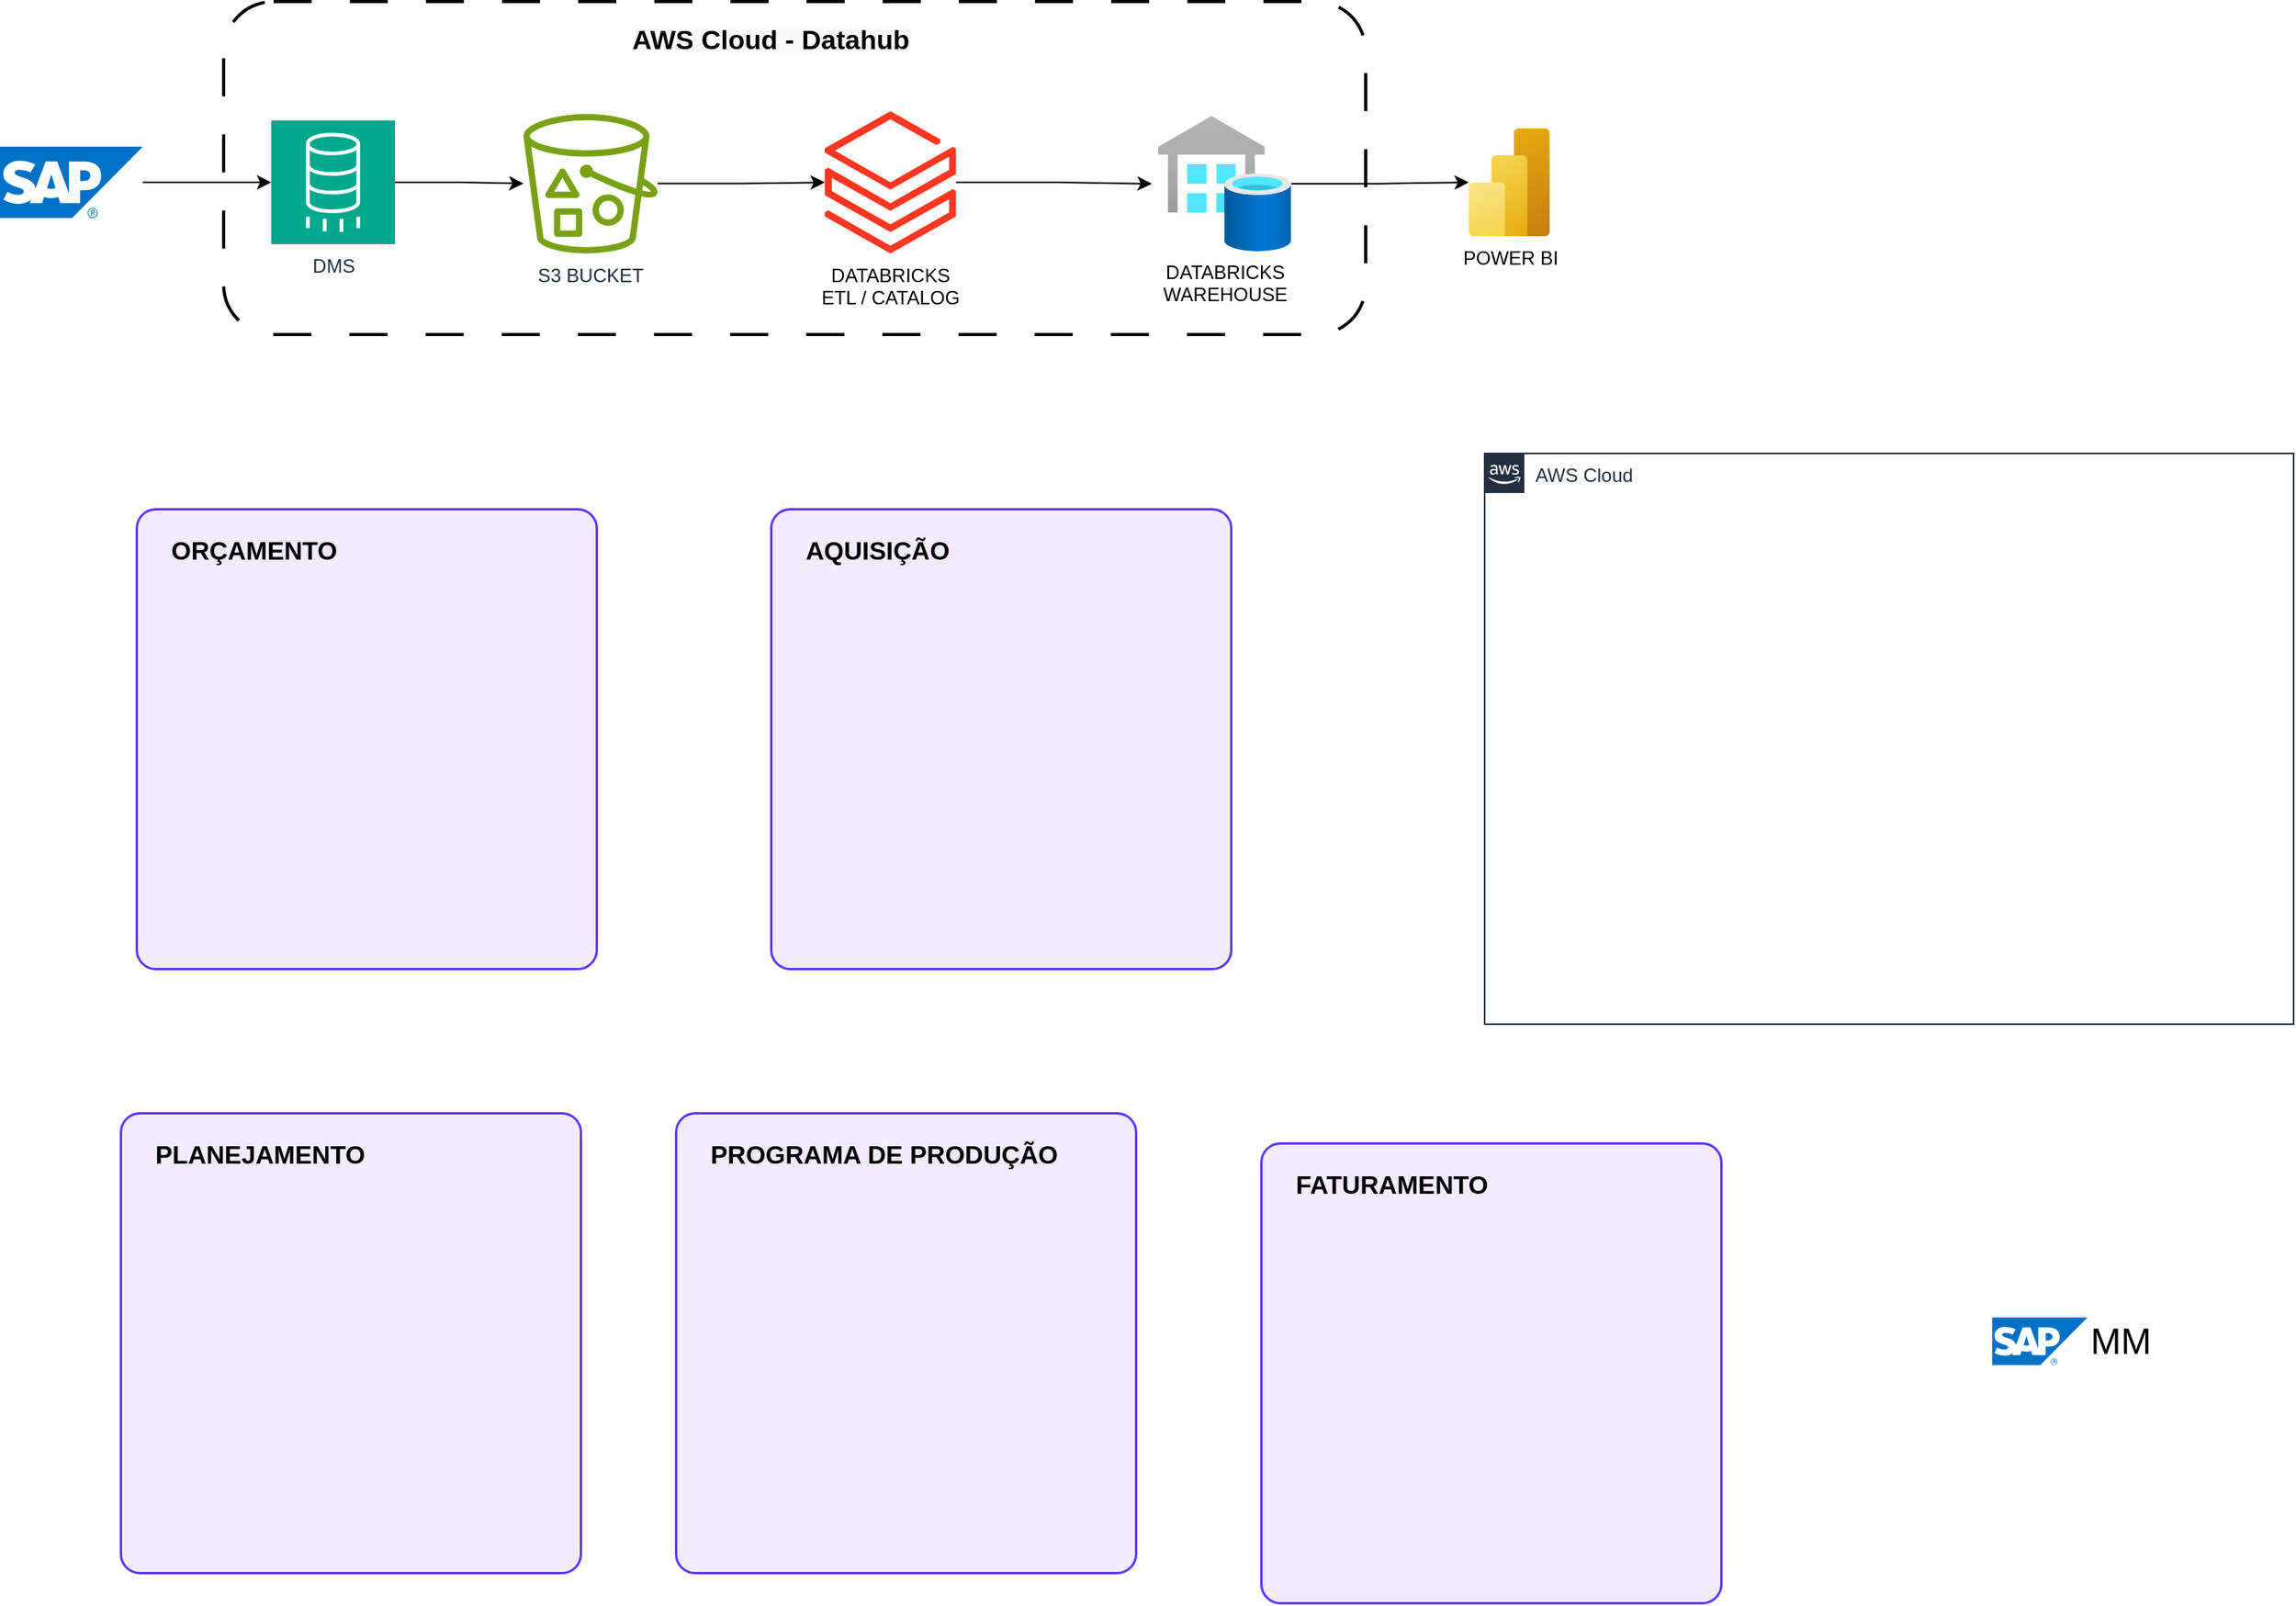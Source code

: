 <mxfile version="25.0.3">
  <diagram name="Página-1" id="iz9qSDwrp2FUPFf2uvBV">
    <mxGraphModel dx="2060" dy="1141" grid="1" gridSize="10" guides="1" tooltips="1" connect="1" arrows="1" fold="1" page="1" pageScale="1" pageWidth="1169" pageHeight="827" math="0" shadow="0">
      <root>
        <mxCell id="0" />
        <mxCell id="1" parent="0" />
        <mxCell id="Na08hDHFx9R_E7P2rAtu-2" style="edgeStyle=orthogonalEdgeStyle;rounded=0;orthogonalLoop=1;jettySize=auto;html=1;entryX=0;entryY=0.5;entryDx=0;entryDy=0;entryPerimeter=0;" parent="1" source="Na08hDHFx9R_E7P2rAtu-4" target="Na08hDHFx9R_E7P2rAtu-25" edge="1">
          <mxGeometry relative="1" as="geometry">
            <mxPoint x="344" y="364" as="targetPoint" />
          </mxGeometry>
        </mxCell>
        <mxCell id="Na08hDHFx9R_E7P2rAtu-4" value="" style="image;sketch=0;aspect=fixed;html=1;points=[];align=center;fontSize=12;image=img/lib/mscae/SAP_HANA_on_Azure.svg;" parent="1" vertex="1">
          <mxGeometry x="84" y="341.5" width="90" height="45" as="geometry" />
        </mxCell>
        <mxCell id="Na08hDHFx9R_E7P2rAtu-7" style="edgeStyle=orthogonalEdgeStyle;rounded=0;orthogonalLoop=1;jettySize=auto;html=1;exitX=1;exitY=0.5;exitDx=0;exitDy=0;exitPerimeter=0;" parent="1" source="Na08hDHFx9R_E7P2rAtu-25" target="Na08hDHFx9R_E7P2rAtu-9" edge="1">
          <mxGeometry relative="1" as="geometry">
            <mxPoint x="333" y="364" as="sourcePoint" />
          </mxGeometry>
        </mxCell>
        <mxCell id="Na08hDHFx9R_E7P2rAtu-9" value="S3 BUCKET" style="sketch=0;outlineConnect=0;fontColor=#232F3E;gradientColor=none;fillColor=#7AA116;strokeColor=none;dashed=0;verticalLabelPosition=bottom;verticalAlign=top;align=center;html=1;fontSize=12;fontStyle=0;aspect=fixed;pointerEvents=1;shape=mxgraph.aws4.bucket_with_objects;" parent="1" vertex="1">
          <mxGeometry x="414" y="320.83" width="84.62" height="88" as="geometry" />
        </mxCell>
        <mxCell id="Na08hDHFx9R_E7P2rAtu-10" value="DATABRICKS&lt;br&gt;ETL / CATALOG" style="image;aspect=fixed;html=1;points=[];align=center;fontSize=12;image=img/lib/azure2/analytics/Azure_Databricks.svg;" parent="1" vertex="1">
          <mxGeometry x="604" y="319.17" width="82.8" height="89.66" as="geometry" />
        </mxCell>
        <mxCell id="Na08hDHFx9R_E7P2rAtu-26" style="edgeStyle=orthogonalEdgeStyle;rounded=0;orthogonalLoop=1;jettySize=auto;html=1;" parent="1" source="Na08hDHFx9R_E7P2rAtu-12" target="Na08hDHFx9R_E7P2rAtu-13" edge="1">
          <mxGeometry relative="1" as="geometry" />
        </mxCell>
        <mxCell id="Na08hDHFx9R_E7P2rAtu-12" value="DATABRICKS&lt;br&gt;WAREHOUSE" style="image;aspect=fixed;html=1;points=[];align=center;fontSize=12;image=img/lib/azure2/databases/SQL_Data_Warehouses.svg;" parent="1" vertex="1">
          <mxGeometry x="814" y="322.17" width="84" height="85.31" as="geometry" />
        </mxCell>
        <mxCell id="Na08hDHFx9R_E7P2rAtu-13" value="POWER BI" style="image;aspect=fixed;html=1;points=[];align=center;fontSize=12;image=img/lib/azure2/analytics/Power_BI_Embedded.svg;" parent="1" vertex="1">
          <mxGeometry x="1010" y="330" width="51" height="68" as="geometry" />
        </mxCell>
        <mxCell id="Na08hDHFx9R_E7P2rAtu-16" style="edgeStyle=orthogonalEdgeStyle;rounded=0;orthogonalLoop=1;jettySize=auto;html=1;" parent="1" source="Na08hDHFx9R_E7P2rAtu-9" target="Na08hDHFx9R_E7P2rAtu-10" edge="1">
          <mxGeometry relative="1" as="geometry" />
        </mxCell>
        <mxCell id="Na08hDHFx9R_E7P2rAtu-22" style="edgeStyle=orthogonalEdgeStyle;rounded=0;orthogonalLoop=1;jettySize=auto;html=1;entryX=-0.046;entryY=0.501;entryDx=0;entryDy=0;entryPerimeter=0;" parent="1" source="Na08hDHFx9R_E7P2rAtu-10" target="Na08hDHFx9R_E7P2rAtu-12" edge="1">
          <mxGeometry relative="1" as="geometry" />
        </mxCell>
        <mxCell id="Na08hDHFx9R_E7P2rAtu-25" value="DMS" style="sketch=0;points=[[0,0,0],[0.25,0,0],[0.5,0,0],[0.75,0,0],[1,0,0],[0,1,0],[0.25,1,0],[0.5,1,0],[0.75,1,0],[1,1,0],[0,0.25,0],[0,0.5,0],[0,0.75,0],[1,0.25,0],[1,0.5,0],[1,0.75,0]];outlineConnect=0;fontColor=#232F3E;fillColor=#01A88D;strokeColor=#ffffff;dashed=0;verticalLabelPosition=bottom;verticalAlign=top;align=center;html=1;fontSize=12;fontStyle=0;aspect=fixed;shape=mxgraph.aws4.resourceIcon;resIcon=mxgraph.aws4.database_migration_service;" parent="1" vertex="1">
          <mxGeometry x="255" y="325" width="78" height="78" as="geometry" />
        </mxCell>
        <mxCell id="gloHIEWNgY3Tykj1L-Ot-4" value="" style="rounded=1;whiteSpace=wrap;html=1;fillColor=none;dashed=1;dashPattern=12 12;strokeWidth=2;labelPosition=right;verticalLabelPosition=top;align=left;verticalAlign=bottom;fontSize=17;fontStyle=1" parent="1" vertex="1">
          <mxGeometry x="225" y="250" width="720" height="210" as="geometry" />
        </mxCell>
        <mxCell id="gloHIEWNgY3Tykj1L-Ot-5" value="&lt;meta charset=&quot;utf-8&quot;&gt;&lt;span style=&quot;color: rgb(0, 0, 0); font-family: Helvetica; font-size: 17px; font-style: normal; font-variant-ligatures: normal; font-variant-caps: normal; font-weight: 700; letter-spacing: normal; orphans: 2; text-align: left; text-indent: 0px; text-transform: none; widows: 2; word-spacing: 0px; -webkit-text-stroke-width: 0px; white-space: normal; background-color: rgb(251, 251, 251); text-decoration-thickness: initial; text-decoration-style: initial; text-decoration-color: initial; display: inline !important; float: none;&quot;&gt;AWS Cloud - Datahub&lt;/span&gt;" style="text;html=1;align=center;verticalAlign=middle;whiteSpace=wrap;rounded=0;" parent="1" vertex="1">
          <mxGeometry x="470" y="260" width="200" height="30" as="geometry" />
        </mxCell>
        <mxCell id="2CvLS_N9vjDvB-HLGBwH-4" value="ORÇAMENTO" style="rounded=1;whiteSpace=wrap;html=1;strokeColor=#5D36FF;fillColor=#F1ECFF;arcSize=24;absoluteArcSize=1;imageWidth=64;imageHeight=64;strokeWidth=1.5;verticalAlign=top;align=left;fontSize=16;fontStyle=1;spacingTop=10;spacingLeft=20;" vertex="1" parent="1">
          <mxGeometry x="170" y="570" width="290" height="290" as="geometry" />
        </mxCell>
        <mxCell id="2CvLS_N9vjDvB-HLGBwH-8" value="AQUISIÇÃO" style="rounded=1;whiteSpace=wrap;html=1;strokeColor=#5D36FF;fillColor=#F1ECFF;arcSize=24;absoluteArcSize=1;imageWidth=64;imageHeight=64;strokeWidth=1.5;verticalAlign=top;align=left;fontSize=16;fontStyle=1;spacingTop=10;spacingLeft=20;" vertex="1" parent="1">
          <mxGeometry x="570" y="570" width="290" height="290" as="geometry" />
        </mxCell>
        <mxCell id="2CvLS_N9vjDvB-HLGBwH-9" value="PLANEJAMENTO" style="rounded=1;whiteSpace=wrap;html=1;strokeColor=#5D36FF;fillColor=#F1ECFF;arcSize=24;absoluteArcSize=1;imageWidth=64;imageHeight=64;strokeWidth=1.5;verticalAlign=top;align=left;fontSize=16;fontStyle=1;spacingTop=10;spacingLeft=20;" vertex="1" parent="1">
          <mxGeometry x="160" y="951" width="290" height="290" as="geometry" />
        </mxCell>
        <mxCell id="2CvLS_N9vjDvB-HLGBwH-10" value="PROGRAMA DE PRODUÇÃO" style="rounded=1;whiteSpace=wrap;html=1;strokeColor=#5D36FF;fillColor=#F1ECFF;arcSize=24;absoluteArcSize=1;imageWidth=64;imageHeight=64;strokeWidth=1.5;verticalAlign=top;align=left;fontSize=16;fontStyle=1;spacingTop=10;spacingLeft=20;" vertex="1" parent="1">
          <mxGeometry x="510" y="951" width="290" height="290" as="geometry" />
        </mxCell>
        <mxCell id="2CvLS_N9vjDvB-HLGBwH-11" value="FATURAMENTO" style="rounded=1;whiteSpace=wrap;html=1;strokeColor=#5D36FF;fillColor=#F1ECFF;arcSize=24;absoluteArcSize=1;imageWidth=64;imageHeight=64;strokeWidth=1.5;verticalAlign=top;align=left;fontSize=16;fontStyle=1;spacingTop=10;spacingLeft=20;" vertex="1" parent="1">
          <mxGeometry x="879" y="970" width="290" height="290" as="geometry" />
        </mxCell>
        <mxCell id="2CvLS_N9vjDvB-HLGBwH-12" value="AWS Cloud" style="points=[[0,0],[0.25,0],[0.5,0],[0.75,0],[1,0],[1,0.25],[1,0.5],[1,0.75],[1,1],[0.75,1],[0.5,1],[0.25,1],[0,1],[0,0.75],[0,0.5],[0,0.25]];outlineConnect=0;gradientColor=none;html=1;whiteSpace=wrap;fontSize=12;fontStyle=0;container=1;pointerEvents=0;collapsible=0;recursiveResize=0;shape=mxgraph.aws4.group;grIcon=mxgraph.aws4.group_aws_cloud_alt;strokeColor=#232F3E;fillColor=none;verticalAlign=top;align=left;spacingLeft=30;fontColor=#232F3E;dashed=0;" vertex="1" parent="1">
          <mxGeometry x="1020" y="535" width="510" height="360" as="geometry" />
        </mxCell>
        <mxCell id="2CvLS_N9vjDvB-HLGBwH-14" value="&lt;font style=&quot;font-size: 23px;&quot;&gt;MM&lt;/font&gt;" style="image;sketch=0;aspect=fixed;html=1;points=[];align=left;fontSize=14;image=img/lib/mscae/SAP_HANA_on_Azure.svg;labelPosition=right;verticalLabelPosition=middle;verticalAlign=middle;" vertex="1" parent="1">
          <mxGeometry x="1340" y="1080" width="60" height="30" as="geometry" />
        </mxCell>
      </root>
    </mxGraphModel>
  </diagram>
</mxfile>
